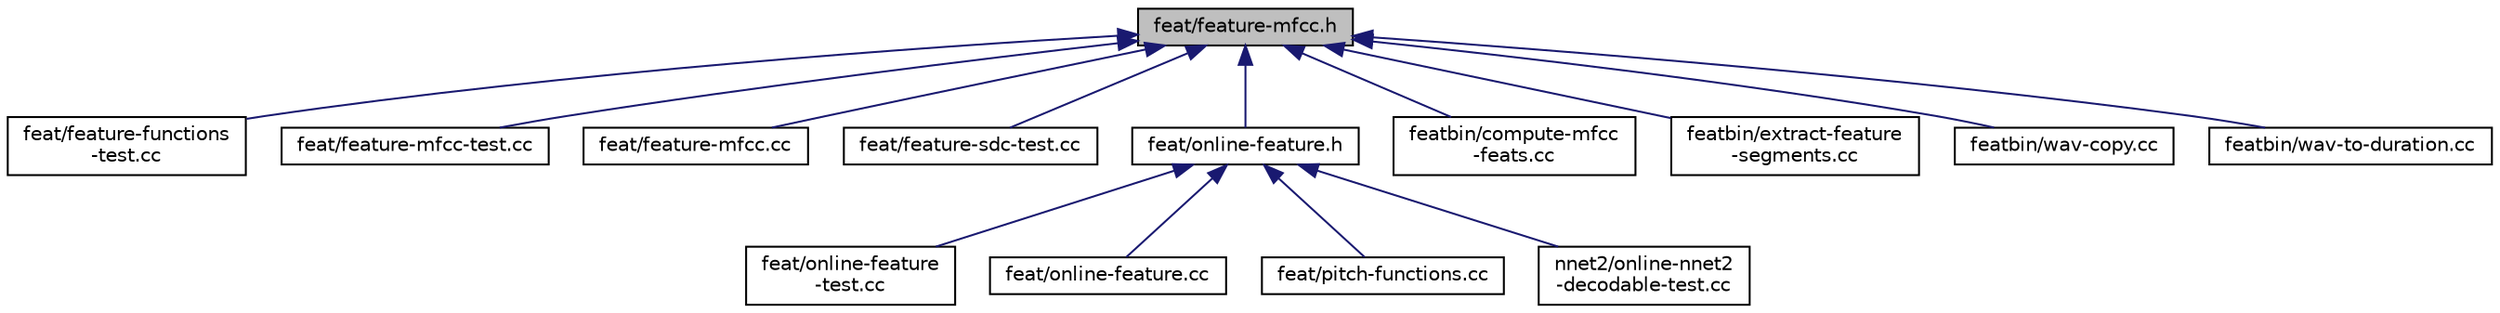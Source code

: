 digraph "feat/feature-mfcc.h"
{
  edge [fontname="Helvetica",fontsize="10",labelfontname="Helvetica",labelfontsize="10"];
  node [fontname="Helvetica",fontsize="10",shape=record];
  Node75 [label="feat/feature-mfcc.h",height=0.2,width=0.4,color="black", fillcolor="grey75", style="filled", fontcolor="black"];
  Node75 -> Node76 [dir="back",color="midnightblue",fontsize="10",style="solid",fontname="Helvetica"];
  Node76 [label="feat/feature-functions\l-test.cc",height=0.2,width=0.4,color="black", fillcolor="white", style="filled",URL="$feature-functions-test_8cc.html"];
  Node75 -> Node77 [dir="back",color="midnightblue",fontsize="10",style="solid",fontname="Helvetica"];
  Node77 [label="feat/feature-mfcc-test.cc",height=0.2,width=0.4,color="black", fillcolor="white", style="filled",URL="$feature-mfcc-test_8cc.html"];
  Node75 -> Node78 [dir="back",color="midnightblue",fontsize="10",style="solid",fontname="Helvetica"];
  Node78 [label="feat/feature-mfcc.cc",height=0.2,width=0.4,color="black", fillcolor="white", style="filled",URL="$feature-mfcc_8cc.html"];
  Node75 -> Node79 [dir="back",color="midnightblue",fontsize="10",style="solid",fontname="Helvetica"];
  Node79 [label="feat/feature-sdc-test.cc",height=0.2,width=0.4,color="black", fillcolor="white", style="filled",URL="$feature-sdc-test_8cc.html"];
  Node75 -> Node80 [dir="back",color="midnightblue",fontsize="10",style="solid",fontname="Helvetica"];
  Node80 [label="feat/online-feature.h",height=0.2,width=0.4,color="black", fillcolor="white", style="filled",URL="$online-feature_8h.html"];
  Node80 -> Node81 [dir="back",color="midnightblue",fontsize="10",style="solid",fontname="Helvetica"];
  Node81 [label="feat/online-feature\l-test.cc",height=0.2,width=0.4,color="black", fillcolor="white", style="filled",URL="$online-feature-test_8cc.html"];
  Node80 -> Node82 [dir="back",color="midnightblue",fontsize="10",style="solid",fontname="Helvetica"];
  Node82 [label="feat/online-feature.cc",height=0.2,width=0.4,color="black", fillcolor="white", style="filled",URL="$online-feature_8cc.html"];
  Node80 -> Node83 [dir="back",color="midnightblue",fontsize="10",style="solid",fontname="Helvetica"];
  Node83 [label="feat/pitch-functions.cc",height=0.2,width=0.4,color="black", fillcolor="white", style="filled",URL="$pitch-functions_8cc.html"];
  Node80 -> Node84 [dir="back",color="midnightblue",fontsize="10",style="solid",fontname="Helvetica"];
  Node84 [label="nnet2/online-nnet2\l-decodable-test.cc",height=0.2,width=0.4,color="black", fillcolor="white", style="filled",URL="$online-nnet2-decodable-test_8cc.html"];
  Node75 -> Node85 [dir="back",color="midnightblue",fontsize="10",style="solid",fontname="Helvetica"];
  Node85 [label="featbin/compute-mfcc\l-feats.cc",height=0.2,width=0.4,color="black", fillcolor="white", style="filled",URL="$compute-mfcc-feats_8cc.html"];
  Node75 -> Node86 [dir="back",color="midnightblue",fontsize="10",style="solid",fontname="Helvetica"];
  Node86 [label="featbin/extract-feature\l-segments.cc",height=0.2,width=0.4,color="black", fillcolor="white", style="filled",URL="$extract-feature-segments_8cc.html"];
  Node75 -> Node87 [dir="back",color="midnightblue",fontsize="10",style="solid",fontname="Helvetica"];
  Node87 [label="featbin/wav-copy.cc",height=0.2,width=0.4,color="black", fillcolor="white", style="filled",URL="$wav-copy_8cc.html"];
  Node75 -> Node88 [dir="back",color="midnightblue",fontsize="10",style="solid",fontname="Helvetica"];
  Node88 [label="featbin/wav-to-duration.cc",height=0.2,width=0.4,color="black", fillcolor="white", style="filled",URL="$wav-to-duration_8cc.html"];
}
